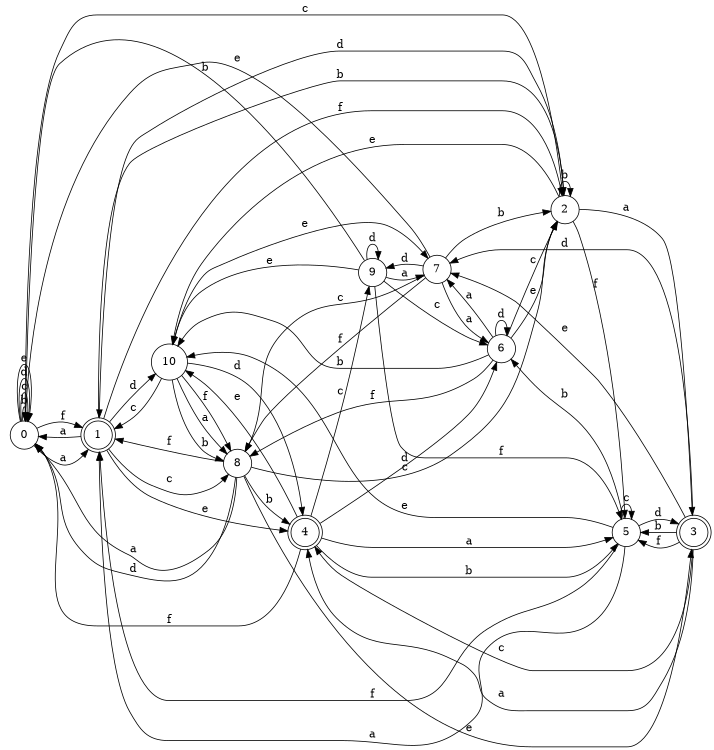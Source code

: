 digraph n9_7 {
__start0 [label="" shape="none"];

rankdir=LR;
size="8,5";

s0 [style="filled", color="black", fillcolor="white" shape="circle", label="0"];
s1 [style="rounded,filled", color="black", fillcolor="white" shape="doublecircle", label="1"];
s2 [style="filled", color="black", fillcolor="white" shape="circle", label="2"];
s3 [style="rounded,filled", color="black", fillcolor="white" shape="doublecircle", label="3"];
s4 [style="rounded,filled", color="black", fillcolor="white" shape="doublecircle", label="4"];
s5 [style="filled", color="black", fillcolor="white" shape="circle", label="5"];
s6 [style="filled", color="black", fillcolor="white" shape="circle", label="6"];
s7 [style="filled", color="black", fillcolor="white" shape="circle", label="7"];
s8 [style="filled", color="black", fillcolor="white" shape="circle", label="8"];
s9 [style="filled", color="black", fillcolor="white" shape="circle", label="9"];
s10 [style="filled", color="black", fillcolor="white" shape="circle", label="10"];
s0 -> s1 [label="a"];
s0 -> s0 [label="b"];
s0 -> s0 [label="c"];
s0 -> s0 [label="d"];
s0 -> s0 [label="e"];
s0 -> s1 [label="f"];
s1 -> s0 [label="a"];
s1 -> s2 [label="b"];
s1 -> s8 [label="c"];
s1 -> s10 [label="d"];
s1 -> s4 [label="e"];
s1 -> s2 [label="f"];
s2 -> s3 [label="a"];
s2 -> s2 [label="b"];
s2 -> s0 [label="c"];
s2 -> s1 [label="d"];
s2 -> s10 [label="e"];
s2 -> s5 [label="f"];
s3 -> s4 [label="a"];
s3 -> s5 [label="b"];
s3 -> s4 [label="c"];
s3 -> s7 [label="d"];
s3 -> s7 [label="e"];
s3 -> s5 [label="f"];
s4 -> s5 [label="a"];
s4 -> s5 [label="b"];
s4 -> s9 [label="c"];
s4 -> s6 [label="d"];
s4 -> s10 [label="e"];
s4 -> s0 [label="f"];
s5 -> s1 [label="a"];
s5 -> s6 [label="b"];
s5 -> s5 [label="c"];
s5 -> s3 [label="d"];
s5 -> s10 [label="e"];
s5 -> s1 [label="f"];
s6 -> s7 [label="a"];
s6 -> s10 [label="b"];
s6 -> s2 [label="c"];
s6 -> s6 [label="d"];
s6 -> s2 [label="e"];
s6 -> s8 [label="f"];
s7 -> s6 [label="a"];
s7 -> s2 [label="b"];
s7 -> s8 [label="c"];
s7 -> s9 [label="d"];
s7 -> s0 [label="e"];
s7 -> s8 [label="f"];
s8 -> s0 [label="a"];
s8 -> s4 [label="b"];
s8 -> s2 [label="c"];
s8 -> s0 [label="d"];
s8 -> s3 [label="e"];
s8 -> s1 [label="f"];
s9 -> s7 [label="a"];
s9 -> s0 [label="b"];
s9 -> s6 [label="c"];
s9 -> s9 [label="d"];
s9 -> s10 [label="e"];
s9 -> s5 [label="f"];
s10 -> s8 [label="a"];
s10 -> s8 [label="b"];
s10 -> s1 [label="c"];
s10 -> s4 [label="d"];
s10 -> s7 [label="e"];
s10 -> s8 [label="f"];

}